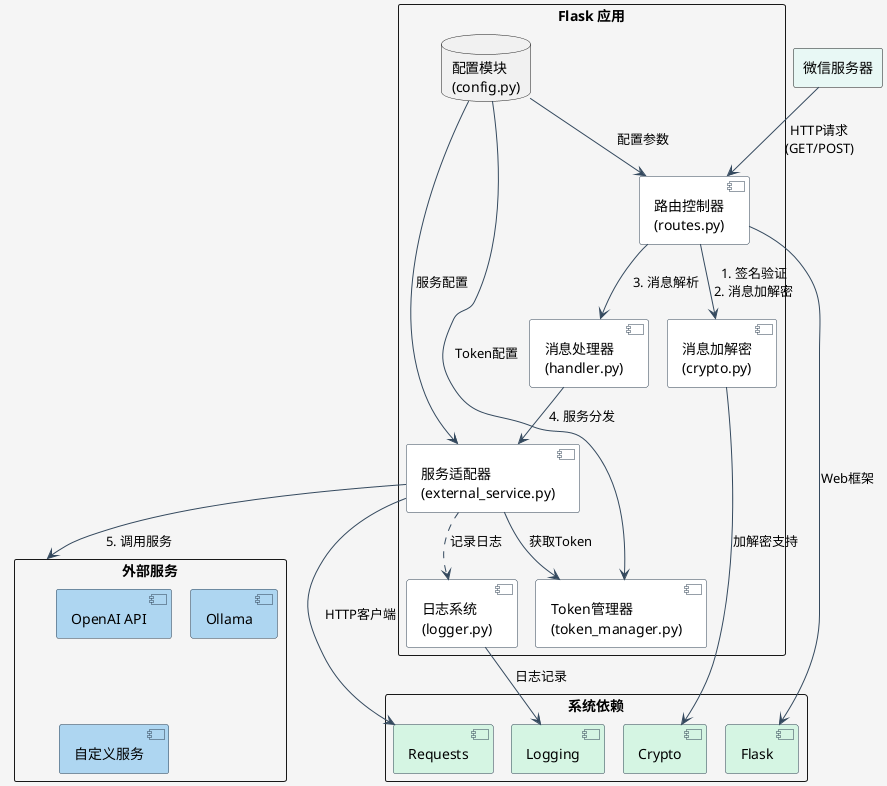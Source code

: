 @startuml framework
!pragma layout smetana

skinparam backgroundColor #F5F5F5
skinparam component {
    BackgroundColor white
    BorderColor #2C3E50
    ArrowColor #34495E
}

' 定义主要组件
rectangle "微信服务器" as wechat_server #E8F8F5
rectangle "Flask 应用" as flask_app {
    component "路由控制器\n(routes.py)" as routes
    component "消息加解密\n(crypto.py)" as crypto
    component "消息处理器\n(handler.py)" as handler
    component "Token管理器\n(token_manager.py)" as token_manager
    component "服务适配器\n(external_service.py)" as external_service
    component "日志系统\n(logger.py)" as logger
    database "配置模块\n(config.py)" as config
}

' 外部服务和依赖
rectangle "外部服务" as external {
    component "OpenAI API" #AED6F1
    component "Ollama" #AED6F1
    component "自定义服务" #AED6F1
}

rectangle "系统依赖" as deps {
    component "Crypto" #D5F5E3
    component "Flask" #D5F5E3
    component "Requests" #D5F5E3
    component "Logging" #D5F5E3
}

' 定义连接关系
wechat_server --> routes : HTTP请求\n(GET/POST)
routes --> crypto : 1. 签名验证\n2. 消息加解密
routes --> handler : 3. 消息解析
handler --> external_service : 4. 服务分发
external_service --> token_manager : 获取Token
external_service --> external : 5. 调用服务
external_service ..> logger : 记录日志

' 配置依赖
config --> routes : 配置参数
config --> token_manager : Token配置
config --> external_service : 服务配置

' 系统依赖
crypto --> Crypto : 加解密支持
routes --> Flask : Web框架
external_service --> Requests : HTTP客户端
logger --> Logging : 日志记录

@enduml